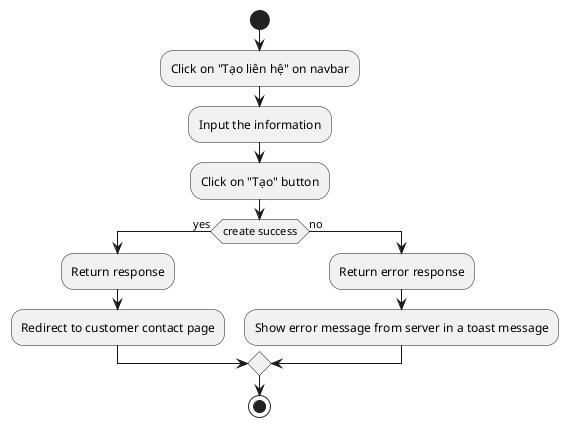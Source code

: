 @startuml
start
:Click on "Tạo liên hệ" on navbar;
:Input the information;
:Click on "Tạo" button;
if (create success) then (yes)
    :Return response;
    :Redirect to customer contact page;
else (no)
    :Return error response;
    :Show error message from server in a toast message;
endif
stop
@enduml